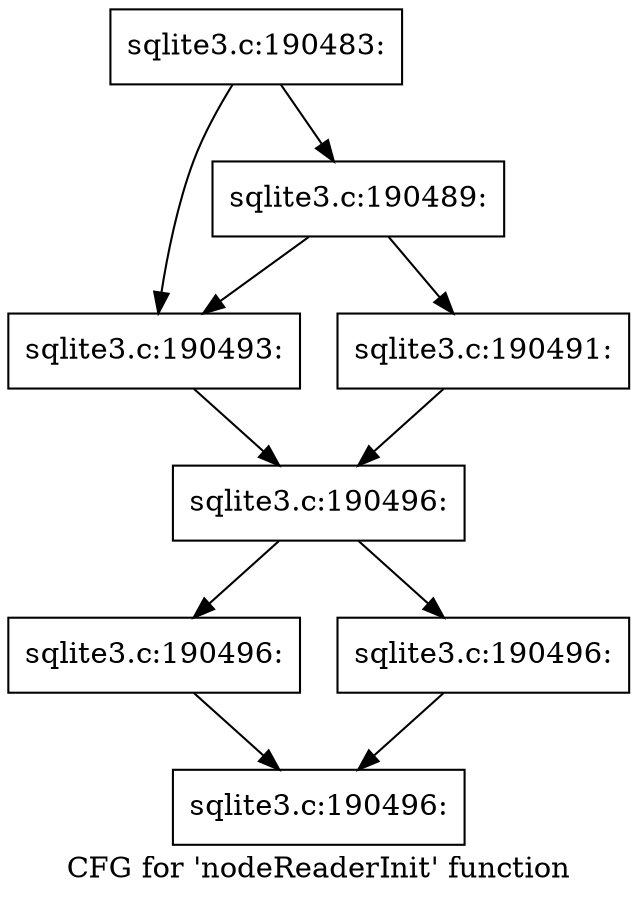 digraph "CFG for 'nodeReaderInit' function" {
	label="CFG for 'nodeReaderInit' function";

	Node0x55c0fb172cb0 [shape=record,label="{sqlite3.c:190483:}"];
	Node0x55c0fb172cb0 -> Node0x55c0fb194420;
	Node0x55c0fb172cb0 -> Node0x55c0fb1943d0;
	Node0x55c0fb194420 [shape=record,label="{sqlite3.c:190489:}"];
	Node0x55c0fb194420 -> Node0x55c0fb194330;
	Node0x55c0fb194420 -> Node0x55c0fb1943d0;
	Node0x55c0fb194330 [shape=record,label="{sqlite3.c:190491:}"];
	Node0x55c0fb194330 -> Node0x55c0fb194380;
	Node0x55c0fb1943d0 [shape=record,label="{sqlite3.c:190493:}"];
	Node0x55c0fb1943d0 -> Node0x55c0fb194380;
	Node0x55c0fb194380 [shape=record,label="{sqlite3.c:190496:}"];
	Node0x55c0fb194380 -> Node0x55c0fb1958c0;
	Node0x55c0fb194380 -> Node0x55c0fb195910;
	Node0x55c0fb1958c0 [shape=record,label="{sqlite3.c:190496:}"];
	Node0x55c0fb1958c0 -> Node0x55c0fb195960;
	Node0x55c0fb195910 [shape=record,label="{sqlite3.c:190496:}"];
	Node0x55c0fb195910 -> Node0x55c0fb195960;
	Node0x55c0fb195960 [shape=record,label="{sqlite3.c:190496:}"];
}
